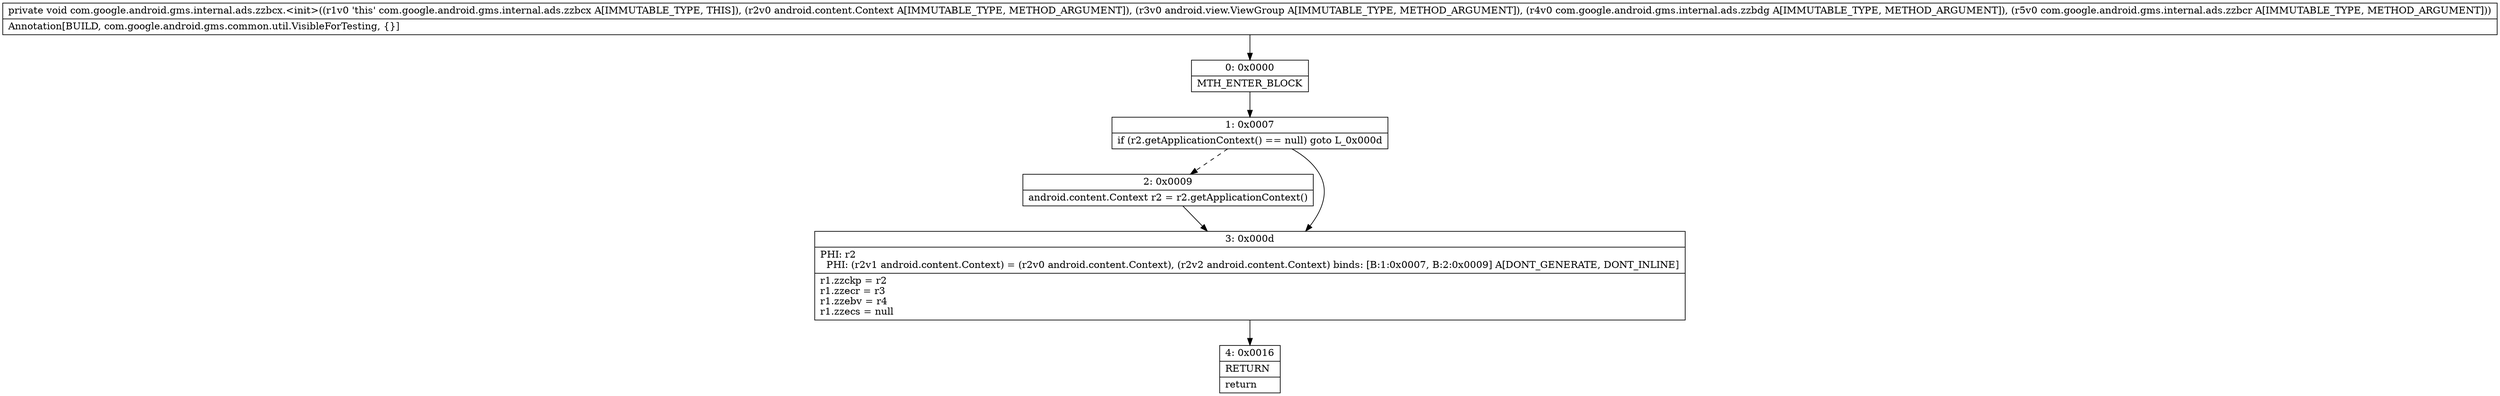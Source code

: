 digraph "CFG forcom.google.android.gms.internal.ads.zzbcx.\<init\>(Landroid\/content\/Context;Landroid\/view\/ViewGroup;Lcom\/google\/android\/gms\/internal\/ads\/zzbdg;Lcom\/google\/android\/gms\/internal\/ads\/zzbcr;)V" {
Node_0 [shape=record,label="{0\:\ 0x0000|MTH_ENTER_BLOCK\l}"];
Node_1 [shape=record,label="{1\:\ 0x0007|if (r2.getApplicationContext() == null) goto L_0x000d\l}"];
Node_2 [shape=record,label="{2\:\ 0x0009|android.content.Context r2 = r2.getApplicationContext()\l}"];
Node_3 [shape=record,label="{3\:\ 0x000d|PHI: r2 \l  PHI: (r2v1 android.content.Context) = (r2v0 android.content.Context), (r2v2 android.content.Context) binds: [B:1:0x0007, B:2:0x0009] A[DONT_GENERATE, DONT_INLINE]\l|r1.zzckp = r2\lr1.zzecr = r3\lr1.zzebv = r4\lr1.zzecs = null\l}"];
Node_4 [shape=record,label="{4\:\ 0x0016|RETURN\l|return\l}"];
MethodNode[shape=record,label="{private void com.google.android.gms.internal.ads.zzbcx.\<init\>((r1v0 'this' com.google.android.gms.internal.ads.zzbcx A[IMMUTABLE_TYPE, THIS]), (r2v0 android.content.Context A[IMMUTABLE_TYPE, METHOD_ARGUMENT]), (r3v0 android.view.ViewGroup A[IMMUTABLE_TYPE, METHOD_ARGUMENT]), (r4v0 com.google.android.gms.internal.ads.zzbdg A[IMMUTABLE_TYPE, METHOD_ARGUMENT]), (r5v0 com.google.android.gms.internal.ads.zzbcr A[IMMUTABLE_TYPE, METHOD_ARGUMENT]))  | Annotation[BUILD, com.google.android.gms.common.util.VisibleForTesting, \{\}]\l}"];
MethodNode -> Node_0;
Node_0 -> Node_1;
Node_1 -> Node_2[style=dashed];
Node_1 -> Node_3;
Node_2 -> Node_3;
Node_3 -> Node_4;
}

